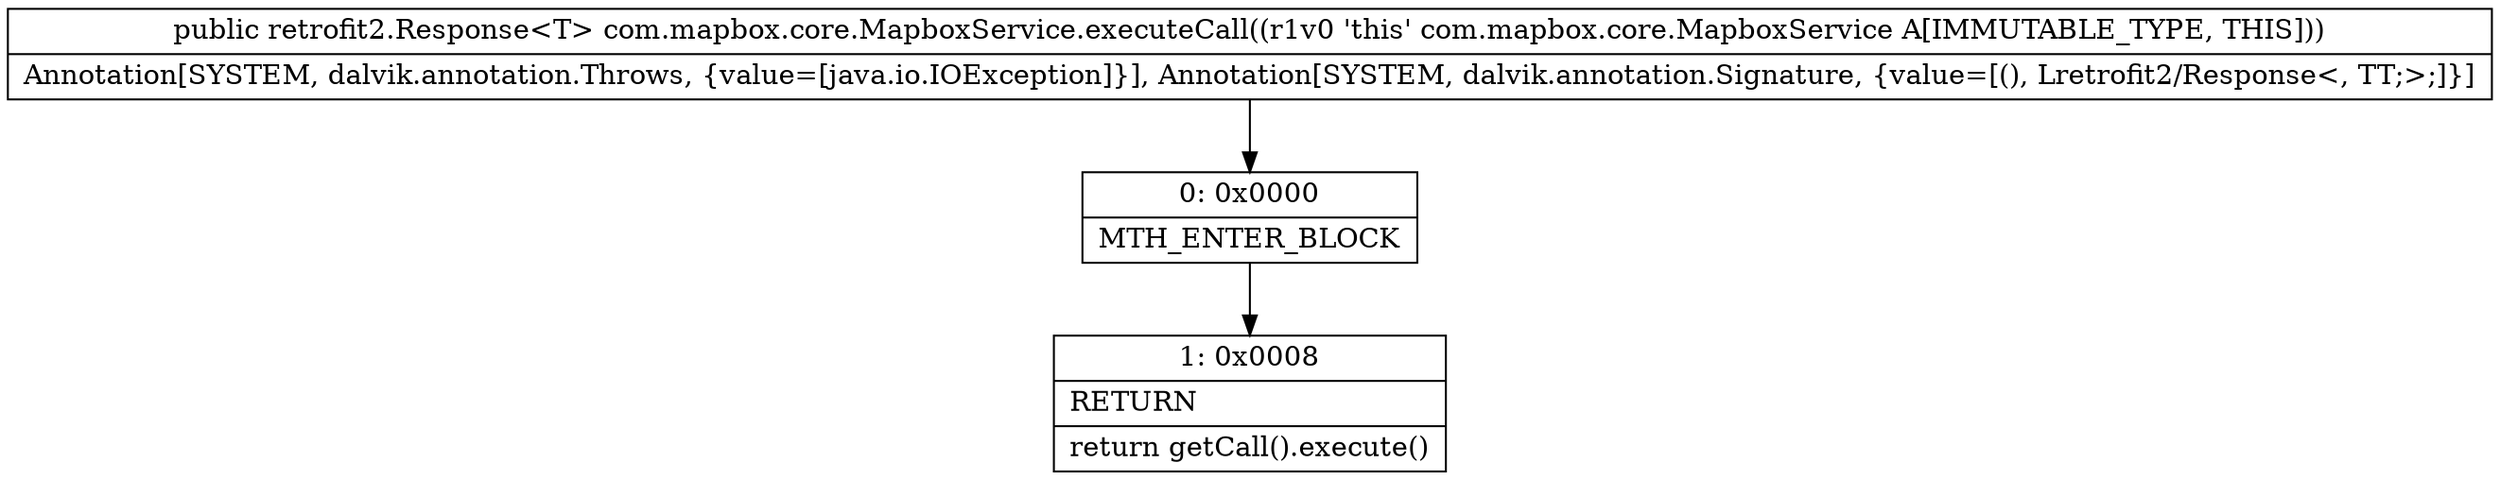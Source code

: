 digraph "CFG forcom.mapbox.core.MapboxService.executeCall()Lretrofit2\/Response;" {
Node_0 [shape=record,label="{0\:\ 0x0000|MTH_ENTER_BLOCK\l}"];
Node_1 [shape=record,label="{1\:\ 0x0008|RETURN\l|return getCall().execute()\l}"];
MethodNode[shape=record,label="{public retrofit2.Response\<T\> com.mapbox.core.MapboxService.executeCall((r1v0 'this' com.mapbox.core.MapboxService A[IMMUTABLE_TYPE, THIS]))  | Annotation[SYSTEM, dalvik.annotation.Throws, \{value=[java.io.IOException]\}], Annotation[SYSTEM, dalvik.annotation.Signature, \{value=[(), Lretrofit2\/Response\<, TT;\>;]\}]\l}"];
MethodNode -> Node_0;
Node_0 -> Node_1;
}

